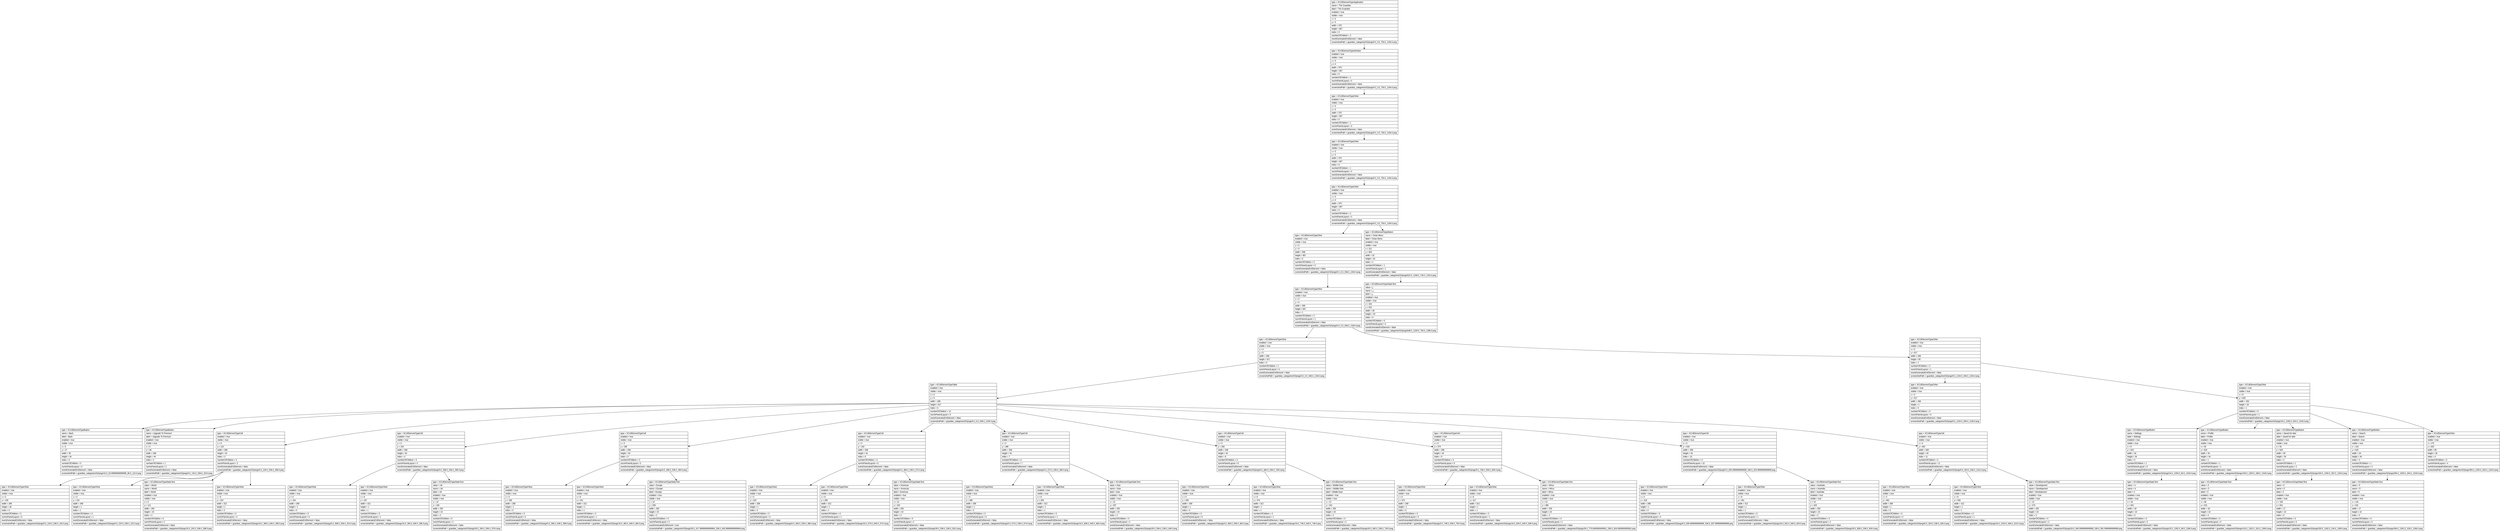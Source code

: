 digraph Layout {

	node [shape=record fontname=Arial];

	0	[label="{type = XCUIElementTypeApplication\l|name = The Guardian\l|label = The Guardian\l|enabled = true\l|visible = true\l|x = 0\l|y = 0\l|width = 375\l|height = 667\l|index = 0\l|numberOfChildren = 2\l|eventGeneratedOnElement = false \l|screenshotPath = guardian_categories/S2/pngs/0.0_0.0_750.0_1334.0.png\l}"]
	1	[label="{type = XCUIElementTypeWindow\l|enabled = true\l|visible = true\l|x = 0\l|y = 0\l|width = 375\l|height = 667\l|index = 0\l|numberOfChildren = 1\l|numInParentLayout = 0\l|eventGeneratedOnElement = false \l|screenshotPath = guardian_categories/S2/pngs/0.0_0.0_750.0_1334.0.png\l}"]
	2	[label="{type = XCUIElementTypeOther\l|enabled = true\l|visible = true\l|x = 0\l|y = 0\l|width = 375\l|height = 667\l|index = 0\l|numberOfChildren = 1\l|numInParentLayout = 0\l|eventGeneratedOnElement = false \l|screenshotPath = guardian_categories/S2/pngs/0.0_0.0_750.0_1334.0.png\l}"]
	3	[label="{type = XCUIElementTypeOther\l|enabled = true\l|visible = true\l|x = 0\l|y = 0\l|width = 375\l|height = 667\l|index = 0\l|numberOfChildren = 1\l|numInParentLayout = 0\l|eventGeneratedOnElement = false \l|screenshotPath = guardian_categories/S2/pngs/0.0_0.0_750.0_1334.0.png\l}"]
	4	[label="{type = XCUIElementTypeOther\l|enabled = true\l|visible = true\l|x = 0\l|y = 0\l|width = 375\l|height = 667\l|index = 0\l|numberOfChildren = 2\l|numInParentLayout = 0\l|eventGeneratedOnElement = false \l|screenshotPath = guardian_categories/S2/pngs/0.0_0.0_750.0_1334.0.png\l}"]
	5	[label="{type = XCUIElementTypeOther\l|enabled = true\l|visible = true\l|x = 0\l|y = 0\l|width = 268\l|height = 667\l|index = 0\l|numberOfChildren = 2\l|numInParentLayout = 0\l|eventGeneratedOnElement = false \l|screenshotPath = guardian_categories/S2/pngs/0.0_0.0_536.0_1334.0.png\l}"]
	6	[label="{type = XCUIElementTypeButton\l|name = Close Menu\l|label = Close Menu\l|enabled = true\l|visible = true\l|x = 311\l|y = 603\l|width = 52\l|height = 52\l|index = 1\l|numberOfChildren = 1\l|numInParentLayout = 1\l|eventGeneratedOnElement = false \l|screenshotPath = guardian_categories/S2/pngs/622.0_1206.0_726.0_1310.0.png\l}"]
	7	[label="{type = XCUIElementTypeOther\l|enabled = true\l|visible = true\l|x = 0\l|y = 0\l|width = 268\l|height = 667\l|index = 1\l|numberOfChildren = 2\l|numInParentLayout = 1\l|eventGeneratedOnElement = false \l|screenshotPath = guardian_categories/S2/pngs/0.0_0.0_536.0_1334.0.png\l}"]
	8	[label="{type = XCUIElementTypeStaticText\l|value = \l|name = \l|label = \l|enabled = true\l|visible = true\l|x = 324\l|y = 610\l|width = 26\l|height = 33\l|index = 0\l|numberOfChildren = 0\l|numInParentLayout = 0\l|eventGeneratedOnElement = false \l|screenshotPath = guardian_categories/S2/pngs/648.0_1220.0_700.0_1286.0.png\l}"]
	9	[label="{type = XCUIElementTypeOther\l|enabled = true\l|visible = true\l|x = 0\l|y = 0\l|width = 268\l|height = 617\l|index = 0\l|numberOfChildren = 1\l|numInParentLayout = 0\l|eventGeneratedOnElement = false \l|screenshotPath = guardian_categories/S2/pngs/0.0_0.0_536.0_1234.0.png\l}"]
	10	[label="{type = XCUIElementTypeOther\l|enabled = true\l|visible = true\l|x = 0\l|y = 617\l|width = 268\l|height = 50\l|index = 1\l|numberOfChildren = 2\l|numInParentLayout = 1\l|eventGeneratedOnElement = false \l|screenshotPath = guardian_categories/S2/pngs/0.0_1234.0_536.0_1334.0.png\l}"]
	11	[label="{type = XCUIElementTypeTable\l|enabled = true\l|visible = true\l|x = 0\l|y = 0\l|width = 268\l|height = 617\l|index = 0\l|numberOfChildren = 12\l|numInParentLayout = 0\l|eventGeneratedOnElement = false \l|screenshotPath = guardian_categories/S2/pngs/0.0_0.0_536.0_1234.0.png\l}"]
	12	[label="{type = XCUIElementTypeOther\l|enabled = true\l|visible = true\l|x = 0\l|y = 617\l|width = 268\l|height = 1\l|index = 0\l|numberOfChildren = 0\l|numInParentLayout = 0\l|eventGeneratedOnElement = false \l|screenshotPath = guardian_categories/S2/pngs/0.0_1234.0_536.0_1236.0.png\l}"]
	13	[label="{type = XCUIElementTypeOther\l|enabled = true\l|visible = true\l|x = 8\l|y = 625\l|width = 252\l|height = 34\l|index = 1\l|numberOfChildren = 5\l|numInParentLayout = 1\l|eventGeneratedOnElement = false \l|screenshotPath = guardian_categories/S2/pngs/16.0_1250.0_520.0_1318.0.png\l}"]
	14	[label="{type = XCUIElementTypeButton\l|name = Back\l|label = Back\l|enabled = true\l|visible = true\l|x = 5\l|y = 27\l|width = 35\l|height = 34\l|index = 0\l|numberOfChildren = 0\l|numInParentLayout = 0\l|eventGeneratedOnElement = false \l|screenshotPath = guardian_categories/S2/pngs/10.0_53.99999999999999_80.0_122.0.png\l}"]
	15	[label="{type = XCUIElementTypeButton\l|name = Upgrade To Premium\l|label = Upgrade To Premium\l|enabled = true\l|visible = true\l|x = 0\l|y = 66\l|width = 268\l|height = 44\l|index = 2\l|numberOfChildren = 1\l|numInParentLayout = 2\l|eventGeneratedOnElement = false \l|screenshotPath = guardian_categories/S2/pngs/0.0_132.0_536.0_220.0.png\l}"]
	16	[label="{type = XCUIElementTypeCell\l|enabled = true\l|visible = true\l|x = 0\l|y = 110\l|width = 268\l|height = 44\l|index = 3\l|numberOfChildren = 4\l|numInParentLayout = 3\l|eventGeneratedOnElement = false \l|screenshotPath = guardian_categories/S2/pngs/0.0_220.0_536.0_308.0.png\l}"]
	17	[label="{type = XCUIElementTypeCell\l|enabled = true\l|visible = true\l|x = 0\l|y = 154\l|width = 268\l|height = 44\l|index = 4\l|numberOfChildren = 3\l|numInParentLayout = 4\l|eventGeneratedOnElement = false \l|screenshotPath = guardian_categories/S2/pngs/0.0_308.0_536.0_396.0.png\l}"]
	18	[label="{type = XCUIElementTypeCell\l|enabled = true\l|visible = true\l|x = 0\l|y = 198\l|width = 268\l|height = 44\l|index = 5\l|numberOfChildren = 3\l|numInParentLayout = 5\l|eventGeneratedOnElement = false \l|screenshotPath = guardian_categories/S2/pngs/0.0_396.0_536.0_484.0.png\l}"]
	19	[label="{type = XCUIElementTypeCell\l|enabled = true\l|visible = true\l|x = 0\l|y = 242\l|width = 268\l|height = 44\l|index = 6\l|numberOfChildren = 3\l|numInParentLayout = 6\l|eventGeneratedOnElement = false \l|screenshotPath = guardian_categories/S2/pngs/0.0_484.0_536.0_572.0.png\l}"]
	20	[label="{type = XCUIElementTypeCell\l|enabled = true\l|visible = true\l|x = 0\l|y = 286\l|width = 268\l|height = 44\l|index = 7\l|numberOfChildren = 3\l|numInParentLayout = 7\l|eventGeneratedOnElement = false \l|screenshotPath = guardian_categories/S2/pngs/0.0_572.0_536.0_660.0.png\l}"]
	21	[label="{type = XCUIElementTypeCell\l|enabled = true\l|visible = true\l|x = 0\l|y = 330\l|width = 268\l|height = 44\l|index = 8\l|numberOfChildren = 3\l|numInParentLayout = 8\l|eventGeneratedOnElement = false \l|screenshotPath = guardian_categories/S2/pngs/0.0_660.0_536.0_748.0.png\l}"]
	22	[label="{type = XCUIElementTypeCell\l|enabled = true\l|visible = true\l|x = 0\l|y = 374\l|width = 268\l|height = 44\l|index = 9\l|numberOfChildren = 3\l|numInParentLayout = 9\l|eventGeneratedOnElement = false \l|screenshotPath = guardian_categories/S2/pngs/0.0_748.0_536.0_836.0.png\l}"]
	23	[label="{type = XCUIElementTypeCell\l|enabled = true\l|visible = true\l|x = 0\l|y = 418\l|width = 268\l|height = 44\l|index = 10\l|numberOfChildren = 3\l|numInParentLayout = 10\l|eventGeneratedOnElement = false \l|screenshotPath = guardian_categories/S2/pngs/0.0_835.9999999999999_536.0_923.9999999999999.png\l}"]
	24	[label="{type = XCUIElementTypeCell\l|enabled = true\l|visible = true\l|x = 0\l|y = 462\l|width = 268\l|height = 44\l|index = 11\l|numberOfChildren = 3\l|numInParentLayout = 11\l|eventGeneratedOnElement = false \l|screenshotPath = guardian_categories/S2/pngs/0.0_924.0_536.0_1012.0.png\l}"]
	25	[label="{type = XCUIElementTypeButton\l|name = Settings\l|label = Settings\l|enabled = true\l|visible = true\l|x = 8\l|y = 625\l|width = 34\l|height = 34\l|index = 0\l|numberOfChildren = 1\l|numInParentLayout = 0\l|eventGeneratedOnElement = false \l|screenshotPath = guardian_categories/S2/pngs/16.0_1250.0_84.0_1318.0.png\l}"]
	26	[label="{type = XCUIElementTypeButton\l|name = Profile\l|label = Profile\l|enabled = true\l|visible = true\l|x = 50\l|y = 625\l|width = 34\l|height = 34\l|index = 1\l|numberOfChildren = 1\l|numInParentLayout = 1\l|eventGeneratedOnElement = false \l|screenshotPath = guardian_categories/S2/pngs/100.0_1250.0_168.0_1318.0.png\l}"]
	27	[label="{type = XCUIElementTypeButton\l|name = Saved for later\l|label = Saved for later\l|enabled = true\l|visible = true\l|x = 91\l|y = 625\l|width = 35\l|height = 34\l|index = 2\l|numberOfChildren = 1\l|numInParentLayout = 2\l|eventGeneratedOnElement = false \l|screenshotPath = guardian_categories/S2/pngs/182.0_1250.0_252.0_1318.0.png\l}"]
	28	[label="{type = XCUIElementTypeButton\l|name = Search\l|label = Search\l|enabled = true\l|visible = true\l|x = 133\l|y = 625\l|width = 34\l|height = 34\l|index = 3\l|numberOfChildren = 1\l|numInParentLayout = 3\l|eventGeneratedOnElement = false \l|screenshotPath = guardian_categories/S2/pngs/266.0_1250.0_334.0_1318.0.png\l}"]
	29	[label="{type = XCUIElementTypeOther\l|enabled = true\l|visible = true\l|x = 175\l|y = 625\l|width = 85\l|height = 34\l|index = 4\l|numberOfChildren = 0\l|numInParentLayout = 4\l|eventGeneratedOnElement = false \l|screenshotPath = guardian_categories/S2/pngs/350.0_1250.0_520.0_1318.0.png\l}"]
	30	[label="{type = XCUIElementTypeOther\l|enabled = true\l|visible = true\l|x = 0\l|y = 109\l|width = 268\l|height = 46\l|index = 0\l|numberOfChildren = 0\l|numInParentLayout = 0\l|eventGeneratedOnElement = false \l|screenshotPath = guardian_categories/S2/pngs/0.0_218.0_536.0_310.0.png\l}"]
	31	[label="{type = XCUIElementTypeOther\l|enabled = true\l|visible = true\l|x = 0\l|y = 110\l|width = 268\l|height = 1\l|index = 1\l|numberOfChildren = 0\l|numInParentLayout = 1\l|eventGeneratedOnElement = false \l|screenshotPath = guardian_categories/S2/pngs/0.0_220.0_536.0_222.0.png\l}"]
	32	[label="{type = XCUIElementTypeStaticText\l|value = World\l|name = World\l|label = World\l|enabled = true\l|visible = true\l|x = 5\l|y = 121\l|width = 263\l|height = 23\l|index = 2\l|numberOfChildren = 0\l|numInParentLayout = 2\l|eventGeneratedOnElement = false \l|screenshotPath = guardian_categories/S2/pngs/10.0_242.0_536.0_288.0.png\l}"]
	33	[label="{type = XCUIElementTypeOther\l|enabled = true\l|visible = true\l|x = 8\l|y = 153\l|width = 312\l|height = 1\l|index = 3\l|numberOfChildren = 0\l|numInParentLayout = 3\l|eventGeneratedOnElement = false \l|screenshotPath = guardian_categories/S2/pngs/16.0_306.0_640.0_308.0.png\l}"]
	34	[label="{type = XCUIElementTypeOther\l|enabled = true\l|visible = true\l|x = 0\l|y = 154\l|width = 268\l|height = 1\l|index = 0\l|numberOfChildren = 0\l|numInParentLayout = 0\l|eventGeneratedOnElement = false \l|screenshotPath = guardian_categories/S2/pngs/0.0_308.0_536.0_310.0.png\l}"]
	35	[label="{type = XCUIElementTypeOther\l|enabled = true\l|visible = true\l|x = 8\l|y = 197\l|width = 312\l|height = 1\l|index = 1\l|numberOfChildren = 0\l|numInParentLayout = 1\l|eventGeneratedOnElement = false \l|screenshotPath = guardian_categories/S2/pngs/16.0_394.0_640.0_396.0.png\l}"]
	36	[label="{type = XCUIElementTypeStaticText\l|value = UK\l|name = UK\l|label = UK\l|enabled = true\l|visible = true\l|x = 13\l|y = 165\l|width = 255\l|height = 23\l|index = 2\l|numberOfChildren = 0\l|numInParentLayout = 2\l|eventGeneratedOnElement = false \l|screenshotPath = guardian_categories/S2/pngs/26.0_330.0_536.0_376.0.png\l}"]
	37	[label="{type = XCUIElementTypeOther\l|enabled = true\l|visible = true\l|x = 0\l|y = 198\l|width = 268\l|height = 1\l|index = 0\l|numberOfChildren = 0\l|numInParentLayout = 0\l|eventGeneratedOnElement = false \l|screenshotPath = guardian_categories/S2/pngs/0.0_396.0_536.0_398.0.png\l}"]
	38	[label="{type = XCUIElementTypeOther\l|enabled = true\l|visible = true\l|x = 8\l|y = 241\l|width = 312\l|height = 1\l|index = 1\l|numberOfChildren = 0\l|numInParentLayout = 1\l|eventGeneratedOnElement = false \l|screenshotPath = guardian_categories/S2/pngs/16.0_482.0_640.0_484.0.png\l}"]
	39	[label="{type = XCUIElementTypeStaticText\l|value = Europe\l|name = Europe\l|label = Europe\l|enabled = true\l|visible = true\l|x = 13\l|y = 209\l|width = 255\l|height = 23\l|index = 2\l|numberOfChildren = 0\l|numInParentLayout = 2\l|eventGeneratedOnElement = true \l|screenshotPath = guardian_categories/S2/pngs/26.0_417.99999999999994_536.0_463.99999999999994.png\l}"]
	40	[label="{type = XCUIElementTypeOther\l|enabled = true\l|visible = true\l|x = 0\l|y = 242\l|width = 268\l|height = 1\l|index = 0\l|numberOfChildren = 0\l|numInParentLayout = 0\l|eventGeneratedOnElement = false \l|screenshotPath = guardian_categories/S2/pngs/0.0_484.0_536.0_486.0.png\l}"]
	41	[label="{type = XCUIElementTypeOther\l|enabled = true\l|visible = true\l|x = 8\l|y = 285\l|width = 312\l|height = 1\l|index = 1\l|numberOfChildren = 0\l|numInParentLayout = 1\l|eventGeneratedOnElement = false \l|screenshotPath = guardian_categories/S2/pngs/16.0_570.0_640.0_572.0.png\l}"]
	42	[label="{type = XCUIElementTypeStaticText\l|value = Americas\l|name = Americas\l|label = Americas\l|enabled = true\l|visible = true\l|x = 13\l|y = 253\l|width = 255\l|height = 23\l|index = 2\l|numberOfChildren = 0\l|numInParentLayout = 2\l|eventGeneratedOnElement = false \l|screenshotPath = guardian_categories/S2/pngs/26.0_506.0_536.0_552.0.png\l}"]
	43	[label="{type = XCUIElementTypeOther\l|enabled = true\l|visible = true\l|x = 0\l|y = 286\l|width = 268\l|height = 1\l|index = 0\l|numberOfChildren = 0\l|numInParentLayout = 0\l|eventGeneratedOnElement = false \l|screenshotPath = guardian_categories/S2/pngs/0.0_572.0_536.0_574.0.png\l}"]
	44	[label="{type = XCUIElementTypeOther\l|enabled = true\l|visible = true\l|x = 8\l|y = 329\l|width = 312\l|height = 1\l|index = 1\l|numberOfChildren = 0\l|numInParentLayout = 1\l|eventGeneratedOnElement = false \l|screenshotPath = guardian_categories/S2/pngs/16.0_658.0_640.0_660.0.png\l}"]
	45	[label="{type = XCUIElementTypeStaticText\l|value = Asia\l|name = Asia\l|label = Asia\l|enabled = true\l|visible = true\l|x = 13\l|y = 297\l|width = 255\l|height = 23\l|index = 2\l|numberOfChildren = 0\l|numInParentLayout = 2\l|eventGeneratedOnElement = false \l|screenshotPath = guardian_categories/S2/pngs/26.0_594.0_536.0_640.0.png\l}"]
	46	[label="{type = XCUIElementTypeOther\l|enabled = true\l|visible = true\l|x = 0\l|y = 330\l|width = 268\l|height = 1\l|index = 0\l|numberOfChildren = 0\l|numInParentLayout = 0\l|eventGeneratedOnElement = false \l|screenshotPath = guardian_categories/S2/pngs/0.0_660.0_536.0_662.0.png\l}"]
	47	[label="{type = XCUIElementTypeOther\l|enabled = true\l|visible = true\l|x = 8\l|y = 373\l|width = 312\l|height = 1\l|index = 1\l|numberOfChildren = 0\l|numInParentLayout = 1\l|eventGeneratedOnElement = false \l|screenshotPath = guardian_categories/S2/pngs/16.0_746.0_640.0_748.0.png\l}"]
	48	[label="{type = XCUIElementTypeStaticText\l|value = Middle East\l|name = Middle East\l|label = Middle East\l|enabled = true\l|visible = true\l|x = 13\l|y = 341\l|width = 255\l|height = 23\l|index = 2\l|numberOfChildren = 0\l|numInParentLayout = 2\l|eventGeneratedOnElement = false \l|screenshotPath = guardian_categories/S2/pngs/26.0_682.0_536.0_728.0.png\l}"]
	49	[label="{type = XCUIElementTypeOther\l|enabled = true\l|visible = true\l|x = 0\l|y = 374\l|width = 268\l|height = 1\l|index = 0\l|numberOfChildren = 0\l|numInParentLayout = 0\l|eventGeneratedOnElement = false \l|screenshotPath = guardian_categories/S2/pngs/0.0_748.0_536.0_750.0.png\l}"]
	50	[label="{type = XCUIElementTypeOther\l|enabled = true\l|visible = true\l|x = 8\l|y = 417\l|width = 312\l|height = 1\l|index = 1\l|numberOfChildren = 0\l|numInParentLayout = 1\l|eventGeneratedOnElement = false \l|screenshotPath = guardian_categories/S2/pngs/16.0_834.0_640.0_836.0.png\l}"]
	51	[label="{type = XCUIElementTypeStaticText\l|value = Africa\l|name = Africa\l|label = Africa\l|enabled = true\l|visible = true\l|x = 13\l|y = 385\l|width = 255\l|height = 23\l|index = 2\l|numberOfChildren = 0\l|numInParentLayout = 2\l|eventGeneratedOnElement = false \l|screenshotPath = guardian_categories/S2/pngs/26.0_770.0000000000001_536.0_816.0000000000001.png\l}"]
	52	[label="{type = XCUIElementTypeOther\l|enabled = true\l|visible = true\l|x = 0\l|y = 418\l|width = 268\l|height = 1\l|index = 0\l|numberOfChildren = 0\l|numInParentLayout = 0\l|eventGeneratedOnElement = false \l|screenshotPath = guardian_categories/S2/pngs/0.0_835.9999999999999_536.0_837.9999999999999.png\l}"]
	53	[label="{type = XCUIElementTypeOther\l|enabled = true\l|visible = true\l|x = 8\l|y = 461\l|width = 312\l|height = 1\l|index = 1\l|numberOfChildren = 0\l|numInParentLayout = 1\l|eventGeneratedOnElement = false \l|screenshotPath = guardian_categories/S2/pngs/16.0_922.0_640.0_924.0.png\l}"]
	54	[label="{type = XCUIElementTypeStaticText\l|value = Australia\l|name = Australia\l|label = Australia\l|enabled = true\l|visible = true\l|x = 13\l|y = 429\l|width = 255\l|height = 23\l|index = 2\l|numberOfChildren = 0\l|numInParentLayout = 2\l|eventGeneratedOnElement = false \l|screenshotPath = guardian_categories/S2/pngs/26.0_858.0_536.0_904.0.png\l}"]
	55	[label="{type = XCUIElementTypeOther\l|enabled = true\l|visible = true\l|x = 0\l|y = 462\l|width = 268\l|height = 1\l|index = 0\l|numberOfChildren = 0\l|numInParentLayout = 0\l|eventGeneratedOnElement = false \l|screenshotPath = guardian_categories/S2/pngs/0.0_924.0_536.0_926.0.png\l}"]
	56	[label="{type = XCUIElementTypeOther\l|enabled = true\l|visible = true\l|x = 8\l|y = 505\l|width = 312\l|height = 1\l|index = 1\l|numberOfChildren = 0\l|numInParentLayout = 1\l|eventGeneratedOnElement = false \l|screenshotPath = guardian_categories/S2/pngs/16.0_1010.0_640.0_1012.0.png\l}"]
	57	[label="{type = XCUIElementTypeStaticText\l|value = Development\l|name = Development\l|label = Development\l|enabled = true\l|visible = true\l|x = 13\l|y = 473\l|width = 255\l|height = 23\l|index = 2\l|numberOfChildren = 0\l|numInParentLayout = 2\l|eventGeneratedOnElement = false \l|screenshotPath = guardian_categories/S2/pngs/26.0_945.9999999999999_536.0_991.9999999999999.png\l}"]
	58	[label="{type = XCUIElementTypeStaticText\l|value = \l|name = \l|label = \l|enabled = true\l|visible = true\l|x = 16\l|y = 631\l|width = 18\l|height = 22\l|index = 0\l|numberOfChildren = 0\l|numInParentLayout = 0\l|eventGeneratedOnElement = false \l|screenshotPath = guardian_categories/S2/pngs/32.0_1262.0_68.0_1306.0.png\l}"]
	59	[label="{type = XCUIElementTypeStaticText\l|value = \l|name = \l|label = \l|enabled = true\l|visible = true\l|x = 58\l|y = 631\l|width = 18\l|height = 22\l|index = 0\l|numberOfChildren = 0\l|numInParentLayout = 0\l|eventGeneratedOnElement = false \l|screenshotPath = guardian_categories/S2/pngs/116.0_1262.0_152.0_1306.0.png\l}"]
	60	[label="{type = XCUIElementTypeStaticText\l|value = \l|name = \l|label = \l|enabled = true\l|visible = true\l|x = 100\l|y = 631\l|width = 17\l|height = 22\l|index = 0\l|numberOfChildren = 0\l|numInParentLayout = 0\l|eventGeneratedOnElement = false \l|screenshotPath = guardian_categories/S2/pngs/200.0_1262.0_234.0_1306.0.png\l}"]
	61	[label="{type = XCUIElementTypeStaticText\l|value = \l|name = \l|label = \l|enabled = true\l|visible = true\l|x = 142\l|y = 631\l|width = 17\l|height = 22\l|index = 0\l|numberOfChildren = 0\l|numInParentLayout = 0\l|eventGeneratedOnElement = false \l|screenshotPath = guardian_categories/S2/pngs/284.0_1262.0_318.0_1306.0.png\l}"]


	0 -> 1
	1 -> 2
	2 -> 3
	3 -> 4
	4 -> 5
	4 -> 6
	5 -> 7
	6 -> 8
	7 -> 9
	7 -> 10
	9 -> 11
	10 -> 12
	10 -> 13
	11 -> 14
	11 -> 15
	11 -> 16
	11 -> 17
	11 -> 18
	11 -> 19
	11 -> 20
	11 -> 21
	11 -> 22
	11 -> 23
	11 -> 24
	13 -> 25
	13 -> 26
	13 -> 27
	13 -> 28
	13 -> 29
	16 -> 30
	16 -> 31
	16 -> 32
	16 -> 33
	17 -> 34
	17 -> 35
	17 -> 36
	18 -> 37
	18 -> 38
	18 -> 39
	19 -> 40
	19 -> 41
	19 -> 42
	20 -> 43
	20 -> 44
	20 -> 45
	21 -> 46
	21 -> 47
	21 -> 48
	22 -> 49
	22 -> 50
	22 -> 51
	23 -> 52
	23 -> 53
	23 -> 54
	24 -> 55
	24 -> 56
	24 -> 57
	25 -> 58
	26 -> 59
	27 -> 60
	28 -> 61


}
